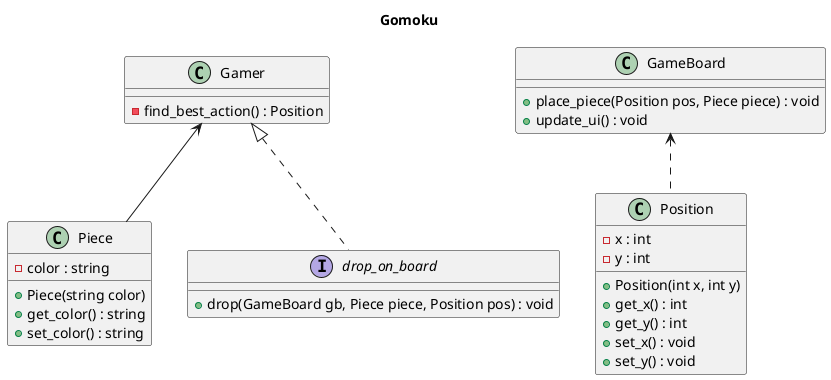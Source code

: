 /*
 * @Author: Neil.Chen Zifeng 
 * @Date: 2021-10-29 12:18:06 
 * @Last Modified by: Neil.Chen Zifeng
 * @Last Modified time: 2021-10-29 21:27:43
 */
@startuml Gomoku
title Gomoku
class Gamer {
    - find_best_action() : Position
}
class GameBoard {
    + place_piece(Position pos, Piece piece) : void
    + update_ui() : void
}
class Position {
    - x : int
    - y : int
    + Position(int x, int y)
    + get_x() : int
    + get_y() : int
    + set_x() : void
    + set_y() : void
}
class Piece {
    - color : string
    + Piece(string color)
    + get_color() : string
    + set_color() : string
}
interface drop_on_board {
    + drop(GameBoard gb, Piece piece, Position pos) : void
}

GameBoard <.. Position
Gamer <-- Piece
Gamer <|.. drop_on_board
@enduml